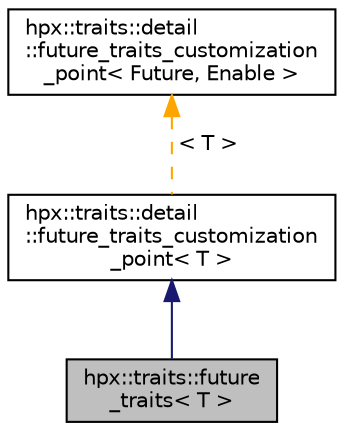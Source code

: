 digraph "hpx::traits::future_traits&lt; T &gt;"
{
  edge [fontname="Helvetica",fontsize="10",labelfontname="Helvetica",labelfontsize="10"];
  node [fontname="Helvetica",fontsize="10",shape=record];
  Node8 [label="hpx::traits::future\l_traits\< T \>",height=0.2,width=0.4,color="black", fillcolor="grey75", style="filled", fontcolor="black"];
  Node9 -> Node8 [dir="back",color="midnightblue",fontsize="10",style="solid",fontname="Helvetica"];
  Node9 [label="hpx::traits::detail\l::future_traits_customization\l_point\< T \>",height=0.2,width=0.4,color="black", fillcolor="white", style="filled",URL="$de/dbb/structhpx_1_1traits_1_1detail_1_1future__traits__customization__point.html"];
  Node10 -> Node9 [dir="back",color="orange",fontsize="10",style="dashed",label=" \< T \>" ,fontname="Helvetica"];
  Node10 [label="hpx::traits::detail\l::future_traits_customization\l_point\< Future, Enable \>",height=0.2,width=0.4,color="black", fillcolor="white", style="filled",URL="$de/dbb/structhpx_1_1traits_1_1detail_1_1future__traits__customization__point.html"];
}

